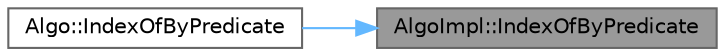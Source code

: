 digraph "AlgoImpl::IndexOfByPredicate"
{
 // INTERACTIVE_SVG=YES
 // LATEX_PDF_SIZE
  bgcolor="transparent";
  edge [fontname=Helvetica,fontsize=10,labelfontname=Helvetica,labelfontsize=10];
  node [fontname=Helvetica,fontsize=10,shape=box,height=0.2,width=0.4];
  rankdir="RL";
  Node1 [id="Node000001",label="AlgoImpl::IndexOfByPredicate",height=0.2,width=0.4,color="gray40", fillcolor="grey60", style="filled", fontcolor="black",tooltip=" "];
  Node1 -> Node2 [id="edge1_Node000001_Node000002",dir="back",color="steelblue1",style="solid",tooltip=" "];
  Node2 [id="Node000002",label="Algo::IndexOfByPredicate",height=0.2,width=0.4,color="grey40", fillcolor="white", style="filled",URL="$db/d33/namespaceAlgo.html#a31fbced009f448d63a05ea06139fdc59",tooltip="Returns the index of the first element in the range which matches the predicate."];
}
